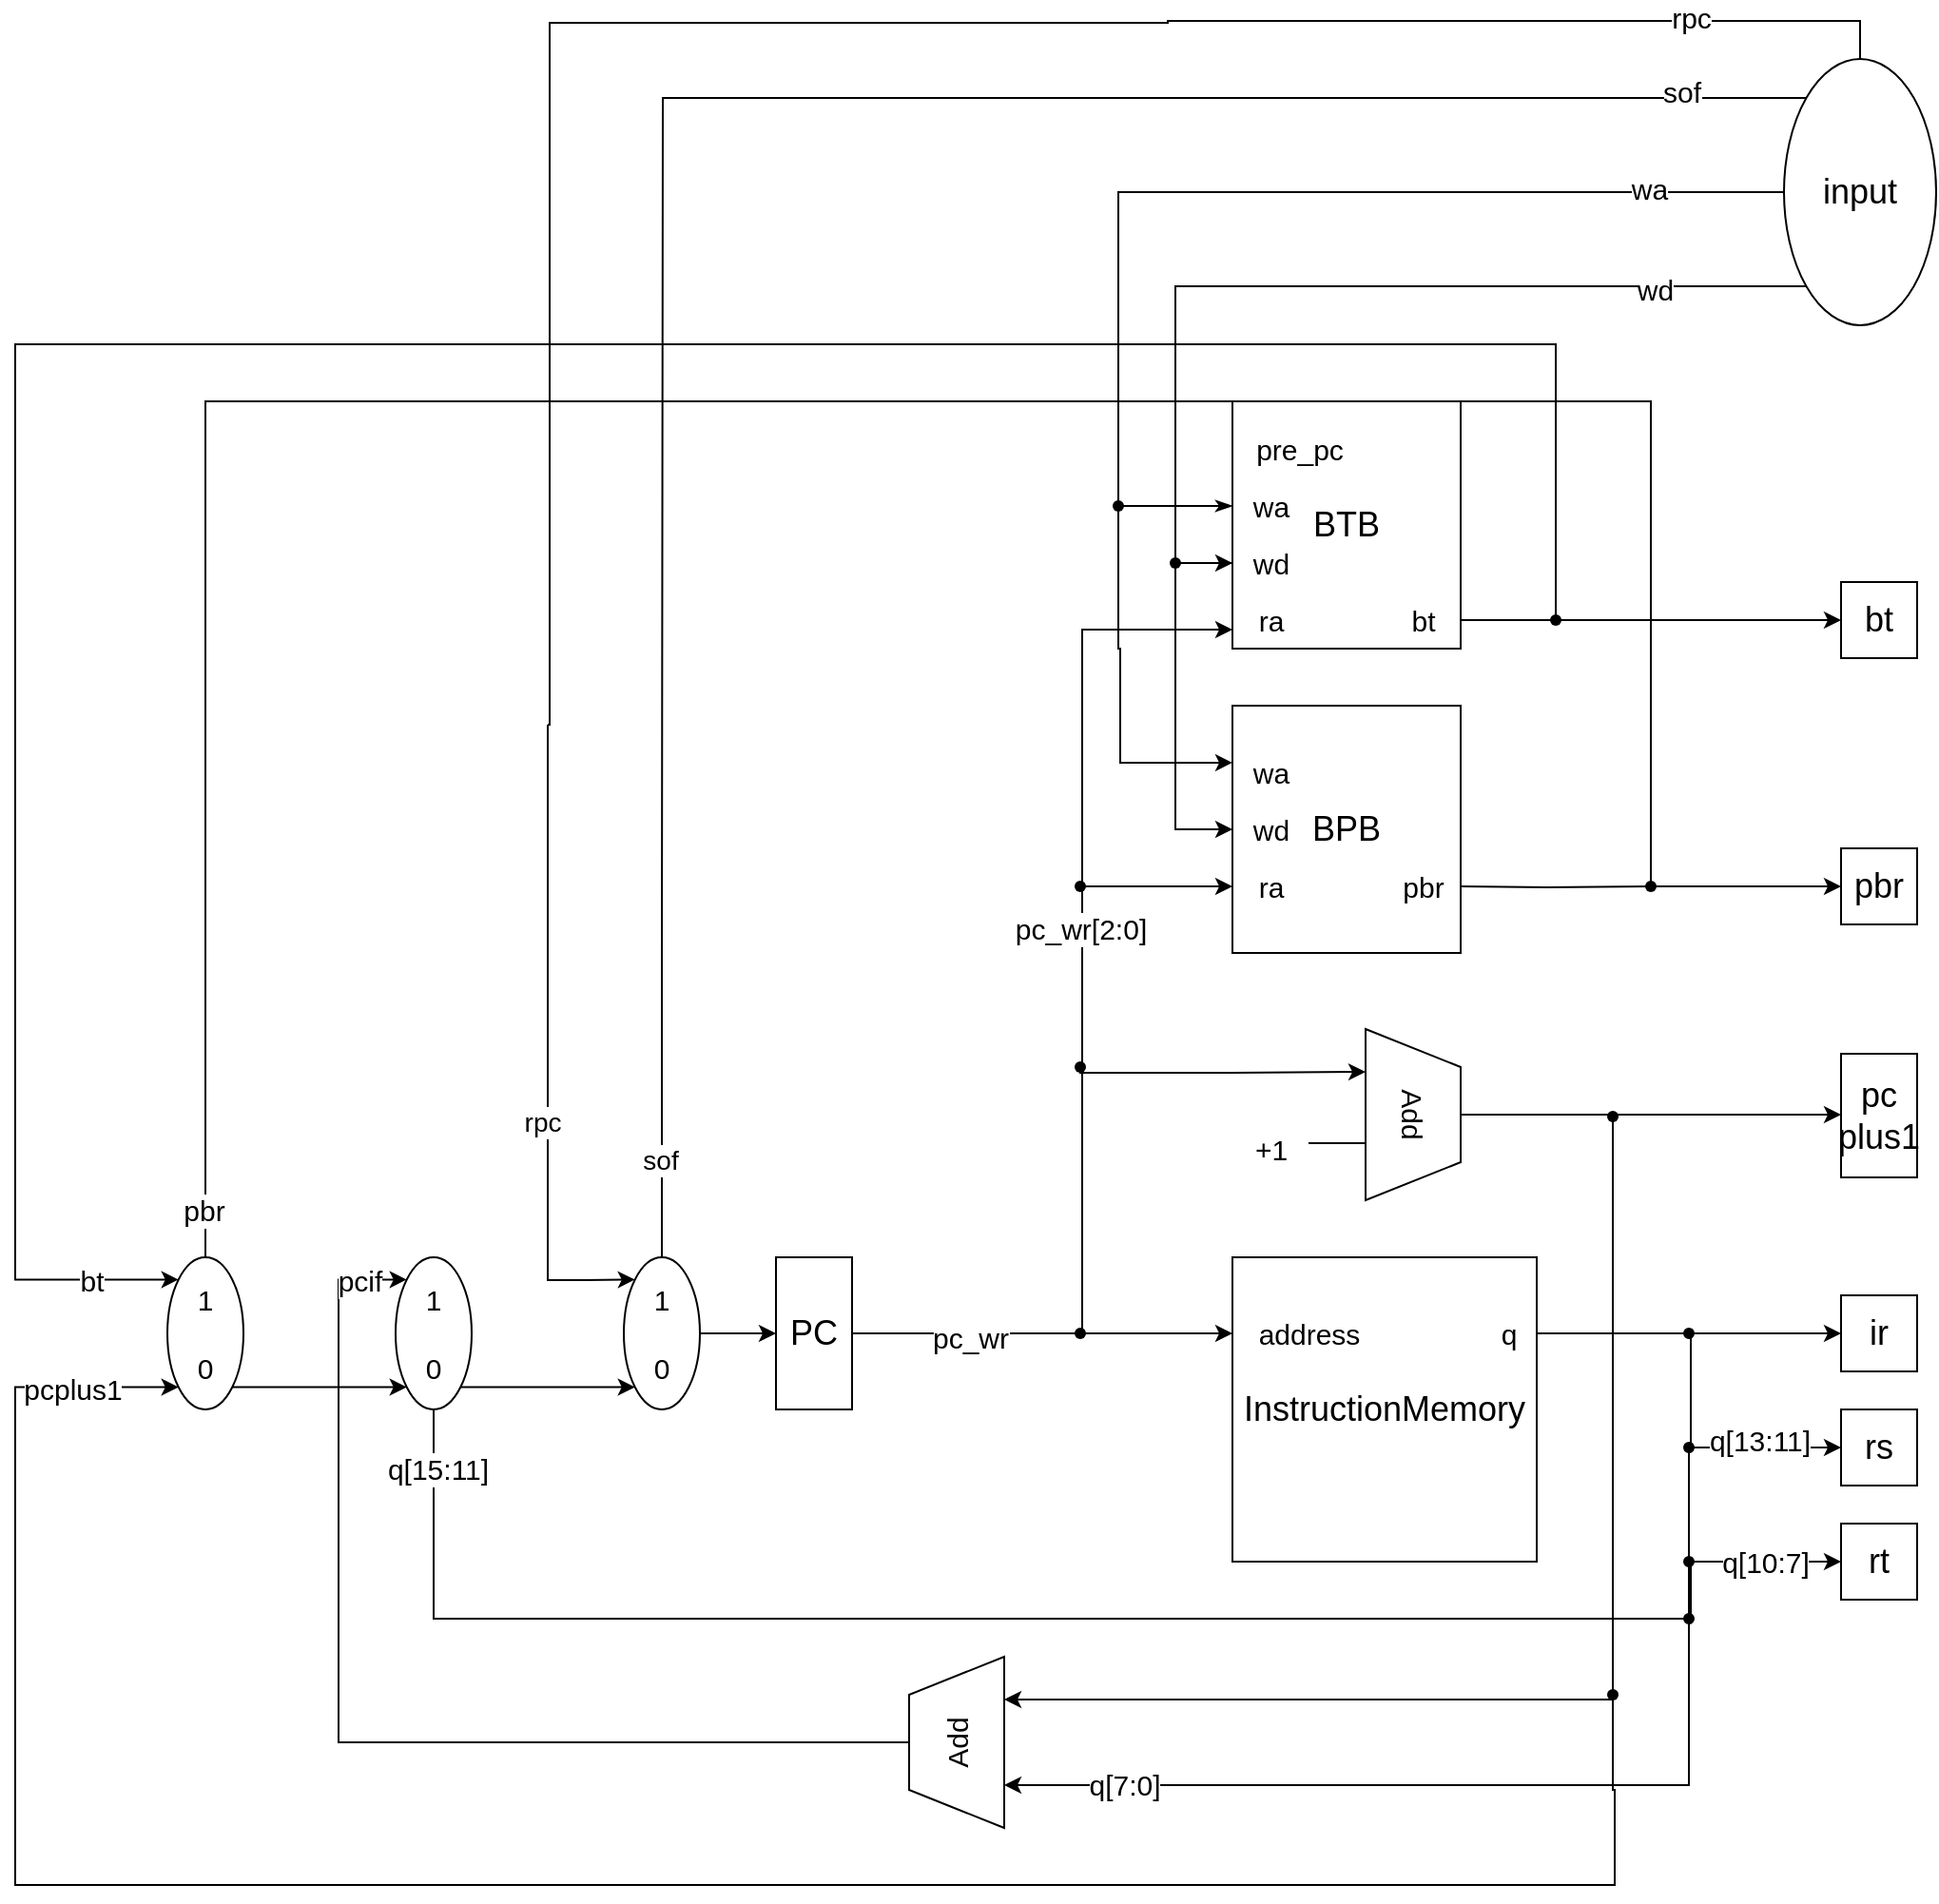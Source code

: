<mxfile version="21.2.9" type="github">
  <diagram name="ページ1" id="xfN9UBV0C2tQXgF8YeEa">
    <mxGraphModel dx="2947" dy="1191" grid="1" gridSize="10" guides="1" tooltips="1" connect="1" arrows="1" fold="1" page="1" pageScale="1" pageWidth="827" pageHeight="1169" math="0" shadow="0">
      <root>
        <mxCell id="0" />
        <mxCell id="1" parent="0" />
        <mxCell id="cY8kMOldSic-Vgdh4lLR-4" style="edgeStyle=orthogonalEdgeStyle;rounded=0;orthogonalLoop=1;jettySize=auto;html=1;exitDx=0;exitDy=0;entryX=0;entryY=0.5;entryDx=0;entryDy=0;entryPerimeter=0;" edge="1" parent="1" source="cY8kMOldSic-Vgdh4lLR-15" target="cY8kMOldSic-Vgdh4lLR-3">
          <mxGeometry relative="1" as="geometry" />
        </mxCell>
        <mxCell id="cY8kMOldSic-Vgdh4lLR-1" value="&lt;font style=&quot;font-size: 18px;&quot;&gt;PC&lt;/font&gt;" style="rounded=0;whiteSpace=wrap;html=1;" vertex="1" parent="1">
          <mxGeometry x="160" y="720" width="40" height="80" as="geometry" />
        </mxCell>
        <mxCell id="cY8kMOldSic-Vgdh4lLR-2" value="&lt;font style=&quot;font-size: 18px;&quot;&gt;InstructionMemory&lt;/font&gt;" style="rounded=0;whiteSpace=wrap;html=1;" vertex="1" parent="1">
          <mxGeometry x="400" y="720" width="160" height="160" as="geometry" />
        </mxCell>
        <mxCell id="cY8kMOldSic-Vgdh4lLR-3" value="&lt;font style=&quot;font-size: 15px;&quot;&gt;address&lt;/font&gt;" style="text;html=1;align=center;verticalAlign=middle;resizable=0;points=[];autosize=1;strokeColor=none;fillColor=none;" vertex="1" parent="1">
          <mxGeometry x="400" y="745" width="80" height="30" as="geometry" />
        </mxCell>
        <mxCell id="cY8kMOldSic-Vgdh4lLR-5" value="&lt;font style=&quot;font-size: 18px;&quot;&gt;BPB&lt;/font&gt;" style="rounded=0;whiteSpace=wrap;html=1;" vertex="1" parent="1">
          <mxGeometry x="400" y="430" width="120" height="130" as="geometry" />
        </mxCell>
        <mxCell id="cY8kMOldSic-Vgdh4lLR-6" value="&lt;span style=&quot;font-size: 15px;&quot;&gt;ra&lt;/span&gt;" style="text;html=1;align=center;verticalAlign=middle;resizable=0;points=[];autosize=1;strokeColor=none;fillColor=none;" vertex="1" parent="1">
          <mxGeometry x="400" y="510" width="40" height="30" as="geometry" />
        </mxCell>
        <mxCell id="cY8kMOldSic-Vgdh4lLR-7" value="&lt;span style=&quot;font-size: 15px;&quot;&gt;wd&lt;/span&gt;" style="text;html=1;align=center;verticalAlign=middle;resizable=0;points=[];autosize=1;strokeColor=none;fillColor=none;" vertex="1" parent="1">
          <mxGeometry x="400" y="480" width="40" height="30" as="geometry" />
        </mxCell>
        <mxCell id="cY8kMOldSic-Vgdh4lLR-8" value="&lt;span style=&quot;font-size: 15px;&quot;&gt;wa&lt;/span&gt;" style="text;html=1;align=center;verticalAlign=middle;resizable=0;points=[];autosize=1;strokeColor=none;fillColor=none;" vertex="1" parent="1">
          <mxGeometry x="400" y="450" width="40" height="30" as="geometry" />
        </mxCell>
        <mxCell id="cY8kMOldSic-Vgdh4lLR-9" value="&lt;font style=&quot;font-size: 18px;&quot;&gt;BTB&lt;/font&gt;" style="rounded=0;whiteSpace=wrap;html=1;" vertex="1" parent="1">
          <mxGeometry x="400" y="270" width="120" height="130" as="geometry" />
        </mxCell>
        <mxCell id="cY8kMOldSic-Vgdh4lLR-10" value="&lt;span style=&quot;font-size: 15px;&quot;&gt;ra&lt;/span&gt;" style="text;html=1;align=center;verticalAlign=middle;resizable=0;points=[];autosize=1;strokeColor=none;fillColor=none;" vertex="1" parent="1">
          <mxGeometry x="400" y="370" width="40" height="30" as="geometry" />
        </mxCell>
        <mxCell id="cY8kMOldSic-Vgdh4lLR-11" value="&lt;span style=&quot;font-size: 15px;&quot;&gt;wd&lt;/span&gt;" style="text;html=1;align=center;verticalAlign=middle;resizable=0;points=[];autosize=1;strokeColor=none;fillColor=none;" vertex="1" parent="1">
          <mxGeometry x="400" y="340" width="40" height="30" as="geometry" />
        </mxCell>
        <mxCell id="cY8kMOldSic-Vgdh4lLR-93" style="edgeStyle=orthogonalEdgeStyle;rounded=0;orthogonalLoop=1;jettySize=auto;html=1;entryX=0;entryY=0.5;entryDx=0;entryDy=0;endArrow=none;endFill=0;startArrow=none;startFill=0;" edge="1" parent="1" source="cY8kMOldSic-Vgdh4lLR-95" target="cY8kMOldSic-Vgdh4lLR-86">
          <mxGeometry relative="1" as="geometry">
            <mxPoint x="340" y="170" as="targetPoint" />
            <Array as="points">
              <mxPoint x="340" y="160" />
            </Array>
          </mxGeometry>
        </mxCell>
        <mxCell id="cY8kMOldSic-Vgdh4lLR-97" value="&lt;font style=&quot;font-size: 15px;&quot;&gt;wa&lt;/font&gt;" style="edgeLabel;html=1;align=center;verticalAlign=middle;resizable=0;points=[];" vertex="1" connectable="0" parent="cY8kMOldSic-Vgdh4lLR-93">
          <mxGeometry x="0.723" y="2" relative="1" as="geometry">
            <mxPoint as="offset" />
          </mxGeometry>
        </mxCell>
        <mxCell id="cY8kMOldSic-Vgdh4lLR-12" value="&lt;span style=&quot;font-size: 15px;&quot;&gt;wa&lt;/span&gt;" style="text;html=1;align=center;verticalAlign=middle;resizable=0;points=[];autosize=1;strokeColor=none;fillColor=none;" vertex="1" parent="1">
          <mxGeometry x="400" y="310" width="40" height="30" as="geometry" />
        </mxCell>
        <mxCell id="cY8kMOldSic-Vgdh4lLR-31" style="edgeStyle=orthogonalEdgeStyle;rounded=0;orthogonalLoop=1;jettySize=auto;html=1;entryX=0;entryY=0.5;entryDx=0;entryDy=0;" edge="1" parent="1" source="cY8kMOldSic-Vgdh4lLR-35" target="cY8kMOldSic-Vgdh4lLR-28">
          <mxGeometry relative="1" as="geometry" />
        </mxCell>
        <mxCell id="cY8kMOldSic-Vgdh4lLR-13" value="&lt;span style=&quot;font-size: 15px;&quot;&gt;pbr&lt;/span&gt;" style="text;html=1;align=center;verticalAlign=middle;resizable=0;points=[];autosize=1;strokeColor=none;fillColor=none;" vertex="1" parent="1">
          <mxGeometry x="475" y="510" width="50" height="30" as="geometry" />
        </mxCell>
        <mxCell id="cY8kMOldSic-Vgdh4lLR-14" value="" style="edgeStyle=orthogonalEdgeStyle;rounded=0;orthogonalLoop=1;jettySize=auto;html=1;exitX=1;exitY=0.5;exitDx=0;exitDy=0;entryDx=0;entryDy=0;entryPerimeter=0;endArrow=none;endFill=0;" edge="1" parent="1" source="cY8kMOldSic-Vgdh4lLR-1" target="cY8kMOldSic-Vgdh4lLR-15">
          <mxGeometry relative="1" as="geometry">
            <mxPoint x="200" y="760" as="sourcePoint" />
            <mxPoint x="400" y="760" as="targetPoint" />
          </mxGeometry>
        </mxCell>
        <mxCell id="cY8kMOldSic-Vgdh4lLR-20" value="&lt;font style=&quot;font-size: 15px;&quot;&gt;pc_wr&lt;/font&gt;" style="edgeLabel;html=1;align=center;verticalAlign=middle;resizable=0;points=[];" vertex="1" connectable="0" parent="cY8kMOldSic-Vgdh4lLR-14">
          <mxGeometry x="0.033" y="-2" relative="1" as="geometry">
            <mxPoint as="offset" />
          </mxGeometry>
        </mxCell>
        <mxCell id="cY8kMOldSic-Vgdh4lLR-16" style="edgeStyle=orthogonalEdgeStyle;rounded=0;orthogonalLoop=1;jettySize=auto;html=1;entryX=0;entryY=0.667;entryDx=0;entryDy=0;entryPerimeter=0;" edge="1" parent="1" source="cY8kMOldSic-Vgdh4lLR-57" target="cY8kMOldSic-Vgdh4lLR-10">
          <mxGeometry relative="1" as="geometry">
            <mxPoint x="320" y="380" as="targetPoint" />
            <Array as="points">
              <mxPoint x="321" y="390" />
            </Array>
          </mxGeometry>
        </mxCell>
        <mxCell id="cY8kMOldSic-Vgdh4lLR-15" value="" style="shape=waypoint;sketch=0;fillStyle=solid;size=6;pointerEvents=1;points=[];fillColor=none;resizable=0;rotatable=0;perimeter=centerPerimeter;snapToPoint=1;" vertex="1" parent="1">
          <mxGeometry x="310" y="750" width="20" height="20" as="geometry" />
        </mxCell>
        <mxCell id="cY8kMOldSic-Vgdh4lLR-19" style="edgeStyle=orthogonalEdgeStyle;rounded=0;orthogonalLoop=1;jettySize=auto;html=1;" edge="1" parent="1" source="cY8kMOldSic-Vgdh4lLR-17" target="cY8kMOldSic-Vgdh4lLR-6">
          <mxGeometry relative="1" as="geometry" />
        </mxCell>
        <mxCell id="cY8kMOldSic-Vgdh4lLR-17" value="" style="shape=waypoint;sketch=0;fillStyle=solid;size=6;pointerEvents=1;points=[];fillColor=none;resizable=0;rotatable=0;perimeter=centerPerimeter;snapToPoint=1;" vertex="1" parent="1">
          <mxGeometry x="310" y="515" width="20" height="20" as="geometry" />
        </mxCell>
        <mxCell id="cY8kMOldSic-Vgdh4lLR-27" style="edgeStyle=orthogonalEdgeStyle;rounded=0;orthogonalLoop=1;jettySize=auto;html=1;entryX=0;entryY=0.5;entryDx=0;entryDy=0;" edge="1" parent="1" source="cY8kMOldSic-Vgdh4lLR-44" target="cY8kMOldSic-Vgdh4lLR-26">
          <mxGeometry relative="1" as="geometry" />
        </mxCell>
        <mxCell id="cY8kMOldSic-Vgdh4lLR-23" value="&lt;font style=&quot;font-size: 15px;&quot;&gt;q&lt;/font&gt;" style="text;html=1;align=center;verticalAlign=middle;resizable=0;points=[];autosize=1;strokeColor=none;fillColor=none;" vertex="1" parent="1">
          <mxGeometry x="530" y="745" width="30" height="30" as="geometry" />
        </mxCell>
        <mxCell id="cY8kMOldSic-Vgdh4lLR-30" style="edgeStyle=orthogonalEdgeStyle;rounded=0;orthogonalLoop=1;jettySize=auto;html=1;entryX=0;entryY=0.5;entryDx=0;entryDy=0;" edge="1" parent="1" source="cY8kMOldSic-Vgdh4lLR-32" target="cY8kMOldSic-Vgdh4lLR-29">
          <mxGeometry relative="1" as="geometry" />
        </mxCell>
        <mxCell id="cY8kMOldSic-Vgdh4lLR-24" value="&lt;span style=&quot;font-size: 15px;&quot;&gt;bt&lt;/span&gt;" style="text;html=1;align=center;verticalAlign=middle;resizable=0;points=[];autosize=1;strokeColor=none;fillColor=none;" vertex="1" parent="1">
          <mxGeometry x="480" y="370" width="40" height="30" as="geometry" />
        </mxCell>
        <mxCell id="cY8kMOldSic-Vgdh4lLR-25" value="&lt;span style=&quot;font-size: 15px;&quot;&gt;pre_pc&lt;/span&gt;" style="text;html=1;align=center;verticalAlign=middle;resizable=0;points=[];autosize=1;strokeColor=none;fillColor=none;" vertex="1" parent="1">
          <mxGeometry x="400" y="280" width="70" height="30" as="geometry" />
        </mxCell>
        <mxCell id="cY8kMOldSic-Vgdh4lLR-26" value="&lt;font style=&quot;font-size: 18px;&quot;&gt;ir&lt;/font&gt;" style="rounded=0;whiteSpace=wrap;html=1;" vertex="1" parent="1">
          <mxGeometry x="720" y="740" width="40" height="40" as="geometry" />
        </mxCell>
        <mxCell id="cY8kMOldSic-Vgdh4lLR-28" value="&lt;font style=&quot;font-size: 18px;&quot;&gt;pbr&lt;/font&gt;" style="rounded=0;whiteSpace=wrap;html=1;" vertex="1" parent="1">
          <mxGeometry x="720" y="505" width="40" height="40" as="geometry" />
        </mxCell>
        <mxCell id="cY8kMOldSic-Vgdh4lLR-29" value="&lt;font style=&quot;font-size: 18px;&quot;&gt;bt&lt;/font&gt;" style="rounded=0;whiteSpace=wrap;html=1;" vertex="1" parent="1">
          <mxGeometry x="720" y="365" width="40" height="40" as="geometry" />
        </mxCell>
        <mxCell id="cY8kMOldSic-Vgdh4lLR-33" value="" style="edgeStyle=orthogonalEdgeStyle;rounded=0;orthogonalLoop=1;jettySize=auto;html=1;entryDx=0;entryDy=0;endArrow=none;endFill=0;" edge="1" parent="1" source="cY8kMOldSic-Vgdh4lLR-24" target="cY8kMOldSic-Vgdh4lLR-32">
          <mxGeometry relative="1" as="geometry">
            <mxPoint x="520" y="385" as="sourcePoint" />
            <mxPoint x="720" y="385" as="targetPoint" />
          </mxGeometry>
        </mxCell>
        <mxCell id="cY8kMOldSic-Vgdh4lLR-83" style="edgeStyle=orthogonalEdgeStyle;rounded=0;orthogonalLoop=1;jettySize=auto;html=1;entryX=0;entryY=0;entryDx=0;entryDy=0;" edge="1" parent="1" source="cY8kMOldSic-Vgdh4lLR-32" target="cY8kMOldSic-Vgdh4lLR-69">
          <mxGeometry relative="1" as="geometry">
            <mxPoint x="-220" y="730" as="targetPoint" />
            <Array as="points">
              <mxPoint x="570" y="240" />
              <mxPoint x="-240" y="240" />
              <mxPoint x="-240" y="732" />
            </Array>
          </mxGeometry>
        </mxCell>
        <mxCell id="cY8kMOldSic-Vgdh4lLR-84" value="&lt;font style=&quot;font-size: 15px;&quot;&gt;bt&lt;/font&gt;" style="edgeLabel;html=1;align=center;verticalAlign=middle;resizable=0;points=[];" vertex="1" connectable="0" parent="cY8kMOldSic-Vgdh4lLR-83">
          <mxGeometry x="0.939" relative="1" as="geometry">
            <mxPoint as="offset" />
          </mxGeometry>
        </mxCell>
        <mxCell id="cY8kMOldSic-Vgdh4lLR-32" value="" style="shape=waypoint;sketch=0;fillStyle=solid;size=6;pointerEvents=1;points=[];fillColor=none;resizable=0;rotatable=0;perimeter=centerPerimeter;snapToPoint=1;" vertex="1" parent="1">
          <mxGeometry x="560" y="375" width="20" height="20" as="geometry" />
        </mxCell>
        <mxCell id="cY8kMOldSic-Vgdh4lLR-34" value="" style="edgeStyle=orthogonalEdgeStyle;rounded=0;orthogonalLoop=1;jettySize=auto;html=1;entryDx=0;entryDy=0;endArrow=none;endFill=0;" edge="1" parent="1" target="cY8kMOldSic-Vgdh4lLR-35">
          <mxGeometry relative="1" as="geometry">
            <mxPoint x="520" y="525" as="sourcePoint" />
            <mxPoint x="720" y="525" as="targetPoint" />
          </mxGeometry>
        </mxCell>
        <mxCell id="cY8kMOldSic-Vgdh4lLR-85" style="edgeStyle=orthogonalEdgeStyle;rounded=0;orthogonalLoop=1;jettySize=auto;html=1;endArrow=none;endFill=0;" edge="1" parent="1" source="cY8kMOldSic-Vgdh4lLR-35">
          <mxGeometry relative="1" as="geometry">
            <mxPoint x="-140" y="640" as="targetPoint" />
            <Array as="points">
              <mxPoint x="620" y="270" />
            </Array>
          </mxGeometry>
        </mxCell>
        <mxCell id="cY8kMOldSic-Vgdh4lLR-35" value="" style="shape=waypoint;sketch=0;fillStyle=solid;size=6;pointerEvents=1;points=[];fillColor=none;resizable=0;rotatable=0;perimeter=centerPerimeter;snapToPoint=1;" vertex="1" parent="1">
          <mxGeometry x="610" y="515" width="20" height="20" as="geometry" />
        </mxCell>
        <mxCell id="cY8kMOldSic-Vgdh4lLR-81" style="edgeStyle=orthogonalEdgeStyle;rounded=0;orthogonalLoop=1;jettySize=auto;html=1;entryX=0;entryY=0.5;entryDx=0;entryDy=0;" edge="1" parent="1" source="cY8kMOldSic-Vgdh4lLR-37" target="cY8kMOldSic-Vgdh4lLR-1">
          <mxGeometry relative="1" as="geometry" />
        </mxCell>
        <mxCell id="cY8kMOldSic-Vgdh4lLR-37" value="&lt;font style=&quot;font-size: 15px;&quot;&gt;1&lt;br&gt;&lt;br&gt;0&lt;/font&gt;" style="ellipse;whiteSpace=wrap;html=1;" vertex="1" parent="1">
          <mxGeometry x="80" y="720" width="40" height="80" as="geometry" />
        </mxCell>
        <mxCell id="cY8kMOldSic-Vgdh4lLR-38" value="" style="endArrow=none;html=1;rounded=0;" edge="1" parent="1">
          <mxGeometry width="50" height="50" relative="1" as="geometry">
            <mxPoint x="100" y="720" as="sourcePoint" />
            <mxPoint x="100" y="560" as="targetPoint" />
          </mxGeometry>
        </mxCell>
        <mxCell id="cY8kMOldSic-Vgdh4lLR-39" value="&lt;font style=&quot;font-size: 14px;&quot;&gt;sof&lt;/font&gt;" style="edgeLabel;html=1;align=center;verticalAlign=middle;resizable=0;points=[];" vertex="1" connectable="0" parent="cY8kMOldSic-Vgdh4lLR-38">
          <mxGeometry x="-0.362" y="1" relative="1" as="geometry">
            <mxPoint as="offset" />
          </mxGeometry>
        </mxCell>
        <mxCell id="cY8kMOldSic-Vgdh4lLR-40" value="" style="endArrow=classic;html=1;rounded=0;entryX=0;entryY=0;entryDx=0;entryDy=0;" edge="1" parent="1" target="cY8kMOldSic-Vgdh4lLR-37">
          <mxGeometry width="50" height="50" relative="1" as="geometry">
            <mxPoint x="40" y="440" as="sourcePoint" />
            <mxPoint x="40" y="730" as="targetPoint" />
            <Array as="points">
              <mxPoint x="40" y="630" />
              <mxPoint x="40" y="732" />
              <mxPoint x="60" y="732" />
            </Array>
          </mxGeometry>
        </mxCell>
        <mxCell id="cY8kMOldSic-Vgdh4lLR-41" value="&lt;font style=&quot;font-size: 14px;&quot;&gt;rpc&lt;/font&gt;" style="edgeLabel;html=1;align=center;verticalAlign=middle;resizable=0;points=[];" vertex="1" connectable="0" parent="cY8kMOldSic-Vgdh4lLR-40">
          <mxGeometry x="0.237" y="-3" relative="1" as="geometry">
            <mxPoint as="offset" />
          </mxGeometry>
        </mxCell>
        <mxCell id="cY8kMOldSic-Vgdh4lLR-68" style="edgeStyle=orthogonalEdgeStyle;rounded=0;orthogonalLoop=1;jettySize=auto;html=1;exitX=1;exitY=1;exitDx=0;exitDy=0;entryX=0;entryY=1;entryDx=0;entryDy=0;" edge="1" parent="1" source="cY8kMOldSic-Vgdh4lLR-42" target="cY8kMOldSic-Vgdh4lLR-37">
          <mxGeometry relative="1" as="geometry" />
        </mxCell>
        <mxCell id="cY8kMOldSic-Vgdh4lLR-42" value="&lt;font style=&quot;font-size: 15px;&quot;&gt;1&lt;br&gt;&lt;br&gt;0&lt;/font&gt;" style="ellipse;whiteSpace=wrap;html=1;" vertex="1" parent="1">
          <mxGeometry x="-40" y="720" width="40" height="80" as="geometry" />
        </mxCell>
        <mxCell id="cY8kMOldSic-Vgdh4lLR-43" value="" style="edgeStyle=orthogonalEdgeStyle;rounded=0;orthogonalLoop=1;jettySize=auto;html=1;entryDx=0;entryDy=0;endArrow=none;endFill=0;" edge="1" parent="1" source="cY8kMOldSic-Vgdh4lLR-23" target="cY8kMOldSic-Vgdh4lLR-44">
          <mxGeometry relative="1" as="geometry">
            <mxPoint x="560" y="760" as="sourcePoint" />
            <mxPoint x="720" y="760" as="targetPoint" />
          </mxGeometry>
        </mxCell>
        <mxCell id="cY8kMOldSic-Vgdh4lLR-45" style="edgeStyle=orthogonalEdgeStyle;rounded=0;orthogonalLoop=1;jettySize=auto;html=1;entryX=0.5;entryY=1;entryDx=0;entryDy=0;endArrow=none;endFill=0;" edge="1" parent="1" source="cY8kMOldSic-Vgdh4lLR-51" target="cY8kMOldSic-Vgdh4lLR-42">
          <mxGeometry relative="1" as="geometry">
            <mxPoint x="-20" y="900" as="targetPoint" />
            <Array as="points">
              <mxPoint x="-20" y="910" />
            </Array>
          </mxGeometry>
        </mxCell>
        <mxCell id="cY8kMOldSic-Vgdh4lLR-47" value="&lt;font style=&quot;font-size: 15px;&quot;&gt;q[15:11]&lt;/font&gt;" style="edgeLabel;html=1;align=center;verticalAlign=middle;resizable=0;points=[];" vertex="1" connectable="0" parent="cY8kMOldSic-Vgdh4lLR-45">
          <mxGeometry x="0.92" y="-2" relative="1" as="geometry">
            <mxPoint as="offset" />
          </mxGeometry>
        </mxCell>
        <mxCell id="cY8kMOldSic-Vgdh4lLR-44" value="" style="shape=waypoint;sketch=0;fillStyle=solid;size=6;pointerEvents=1;points=[];fillColor=none;resizable=0;rotatable=0;perimeter=centerPerimeter;snapToPoint=1;" vertex="1" parent="1">
          <mxGeometry x="630" y="750" width="20" height="20" as="geometry" />
        </mxCell>
        <mxCell id="cY8kMOldSic-Vgdh4lLR-66" style="edgeStyle=orthogonalEdgeStyle;rounded=0;orthogonalLoop=1;jettySize=auto;html=1;entryX=0;entryY=0;entryDx=0;entryDy=0;" edge="1" parent="1" source="cY8kMOldSic-Vgdh4lLR-48" target="cY8kMOldSic-Vgdh4lLR-42">
          <mxGeometry relative="1" as="geometry">
            <mxPoint x="-110" y="740" as="targetPoint" />
            <Array as="points">
              <mxPoint x="-70" y="975" />
              <mxPoint x="-70" y="732" />
            </Array>
          </mxGeometry>
        </mxCell>
        <mxCell id="cY8kMOldSic-Vgdh4lLR-67" value="&lt;font style=&quot;font-size: 15px;&quot;&gt;pcif&lt;/font&gt;" style="edgeLabel;html=1;align=center;verticalAlign=middle;resizable=0;points=[];" vertex="1" connectable="0" parent="cY8kMOldSic-Vgdh4lLR-66">
          <mxGeometry x="0.914" relative="1" as="geometry">
            <mxPoint as="offset" />
          </mxGeometry>
        </mxCell>
        <mxCell id="cY8kMOldSic-Vgdh4lLR-48" value="&lt;span style=&quot;font-size: 15px;&quot;&gt;Add&lt;/span&gt;" style="shape=trapezoid;perimeter=trapezoidPerimeter;whiteSpace=wrap;html=1;fixedSize=1;rotation=-90;" vertex="1" parent="1">
          <mxGeometry x="210" y="950" width="90" height="50" as="geometry" />
        </mxCell>
        <mxCell id="cY8kMOldSic-Vgdh4lLR-49" value="" style="edgeStyle=orthogonalEdgeStyle;rounded=0;orthogonalLoop=1;jettySize=auto;html=1;entryDx=0;entryDy=0;endArrow=none;endFill=0;" edge="1" parent="1" source="cY8kMOldSic-Vgdh4lLR-108" target="cY8kMOldSic-Vgdh4lLR-51">
          <mxGeometry relative="1" as="geometry">
            <mxPoint x="-20" y="800" as="targetPoint" />
            <mxPoint x="640" y="760" as="sourcePoint" />
            <Array as="points" />
          </mxGeometry>
        </mxCell>
        <mxCell id="cY8kMOldSic-Vgdh4lLR-52" style="edgeStyle=orthogonalEdgeStyle;rounded=0;orthogonalLoop=1;jettySize=auto;html=1;entryX=0.25;entryY=1;entryDx=0;entryDy=0;" edge="1" parent="1" source="cY8kMOldSic-Vgdh4lLR-51" target="cY8kMOldSic-Vgdh4lLR-48">
          <mxGeometry relative="1" as="geometry">
            <Array as="points">
              <mxPoint x="640" y="998" />
            </Array>
          </mxGeometry>
        </mxCell>
        <mxCell id="cY8kMOldSic-Vgdh4lLR-53" value="&lt;font style=&quot;font-size: 15px;&quot;&gt;q[7:0]&lt;/font&gt;" style="edgeLabel;html=1;align=center;verticalAlign=middle;resizable=0;points=[];" vertex="1" connectable="0" parent="cY8kMOldSic-Vgdh4lLR-52">
          <mxGeometry x="0.718" y="-1" relative="1" as="geometry">
            <mxPoint as="offset" />
          </mxGeometry>
        </mxCell>
        <mxCell id="cY8kMOldSic-Vgdh4lLR-51" value="" style="shape=waypoint;sketch=0;fillStyle=solid;size=6;pointerEvents=1;points=[];fillColor=none;resizable=0;rotatable=0;perimeter=centerPerimeter;snapToPoint=1;" vertex="1" parent="1">
          <mxGeometry x="630" y="900" width="20" height="20" as="geometry" />
        </mxCell>
        <mxCell id="cY8kMOldSic-Vgdh4lLR-62" style="edgeStyle=orthogonalEdgeStyle;rounded=0;orthogonalLoop=1;jettySize=auto;html=1;" edge="1" parent="1" source="cY8kMOldSic-Vgdh4lLR-54">
          <mxGeometry relative="1" as="geometry">
            <mxPoint x="720" y="645" as="targetPoint" />
          </mxGeometry>
        </mxCell>
        <mxCell id="cY8kMOldSic-Vgdh4lLR-54" value="&lt;span style=&quot;font-size: 15px;&quot;&gt;Add&lt;/span&gt;" style="shape=trapezoid;perimeter=trapezoidPerimeter;whiteSpace=wrap;html=1;fixedSize=1;rotation=90;" vertex="1" parent="1">
          <mxGeometry x="450" y="620" width="90" height="50" as="geometry" />
        </mxCell>
        <mxCell id="cY8kMOldSic-Vgdh4lLR-55" value="" style="edgeStyle=orthogonalEdgeStyle;rounded=0;orthogonalLoop=1;jettySize=auto;html=1;entryDx=0;entryDy=0;entryPerimeter=0;endArrow=none;endFill=0;" edge="1" parent="1" source="cY8kMOldSic-Vgdh4lLR-15" target="cY8kMOldSic-Vgdh4lLR-57">
          <mxGeometry relative="1" as="geometry">
            <mxPoint x="400" y="390" as="targetPoint" />
            <mxPoint x="320" y="760" as="sourcePoint" />
            <Array as="points">
              <mxPoint x="321" y="760" />
            </Array>
          </mxGeometry>
        </mxCell>
        <mxCell id="cY8kMOldSic-Vgdh4lLR-56" value="&lt;font style=&quot;font-size: 15px;&quot;&gt;pc_wr[2:0]&lt;/font&gt;" style="edgeLabel;html=1;align=center;verticalAlign=middle;resizable=0;points=[];" vertex="1" connectable="0" parent="cY8kMOldSic-Vgdh4lLR-55">
          <mxGeometry x="-0.571" y="-4" relative="1" as="geometry">
            <mxPoint x="-5" y="-184" as="offset" />
          </mxGeometry>
        </mxCell>
        <mxCell id="cY8kMOldSic-Vgdh4lLR-58" style="edgeStyle=orthogonalEdgeStyle;rounded=0;orthogonalLoop=1;jettySize=auto;html=1;entryX=0.25;entryY=1;entryDx=0;entryDy=0;" edge="1" parent="1" source="cY8kMOldSic-Vgdh4lLR-57" target="cY8kMOldSic-Vgdh4lLR-54">
          <mxGeometry relative="1" as="geometry">
            <Array as="points">
              <mxPoint x="320" y="623" />
              <mxPoint x="400" y="623" />
            </Array>
          </mxGeometry>
        </mxCell>
        <mxCell id="cY8kMOldSic-Vgdh4lLR-57" value="" style="shape=waypoint;sketch=0;fillStyle=solid;size=6;pointerEvents=1;points=[];fillColor=none;resizable=0;rotatable=0;perimeter=centerPerimeter;snapToPoint=1;" vertex="1" parent="1">
          <mxGeometry x="310" y="610" width="20" height="20" as="geometry" />
        </mxCell>
        <mxCell id="cY8kMOldSic-Vgdh4lLR-60" value="" style="endArrow=none;html=1;rounded=0;" edge="1" parent="1">
          <mxGeometry width="50" height="50" relative="1" as="geometry">
            <mxPoint x="440" y="660" as="sourcePoint" />
            <mxPoint x="470" y="660" as="targetPoint" />
          </mxGeometry>
        </mxCell>
        <mxCell id="cY8kMOldSic-Vgdh4lLR-61" value="&lt;font style=&quot;font-size: 15px;&quot;&gt;+1&lt;/font&gt;" style="text;html=1;align=center;verticalAlign=middle;resizable=0;points=[];autosize=1;strokeColor=none;fillColor=none;" vertex="1" parent="1">
          <mxGeometry x="400" y="648" width="40" height="30" as="geometry" />
        </mxCell>
        <mxCell id="cY8kMOldSic-Vgdh4lLR-63" value="&lt;font style=&quot;font-size: 18px;&quot;&gt;pc&lt;br&gt;plus1&lt;/font&gt;" style="rounded=0;whiteSpace=wrap;html=1;" vertex="1" parent="1">
          <mxGeometry x="720" y="613" width="40" height="65" as="geometry" />
        </mxCell>
        <mxCell id="cY8kMOldSic-Vgdh4lLR-65" style="edgeStyle=orthogonalEdgeStyle;rounded=0;orthogonalLoop=1;jettySize=auto;html=1;entryX=0.75;entryY=1;entryDx=0;entryDy=0;" edge="1" parent="1" source="cY8kMOldSic-Vgdh4lLR-76" target="cY8kMOldSic-Vgdh4lLR-48">
          <mxGeometry relative="1" as="geometry">
            <mxPoint x="600" y="960" as="targetPoint" />
            <Array as="points">
              <mxPoint x="600" y="953" />
            </Array>
          </mxGeometry>
        </mxCell>
        <mxCell id="cY8kMOldSic-Vgdh4lLR-64" value="" style="shape=waypoint;sketch=0;fillStyle=solid;size=6;pointerEvents=1;points=[];fillColor=none;resizable=0;rotatable=0;perimeter=centerPerimeter;snapToPoint=1;" vertex="1" parent="1">
          <mxGeometry x="590" y="636" width="20" height="20" as="geometry" />
        </mxCell>
        <mxCell id="cY8kMOldSic-Vgdh4lLR-80" style="edgeStyle=orthogonalEdgeStyle;rounded=0;orthogonalLoop=1;jettySize=auto;html=1;exitX=1;exitY=1;exitDx=0;exitDy=0;entryX=0;entryY=1;entryDx=0;entryDy=0;" edge="1" parent="1" source="cY8kMOldSic-Vgdh4lLR-69" target="cY8kMOldSic-Vgdh4lLR-42">
          <mxGeometry relative="1" as="geometry" />
        </mxCell>
        <mxCell id="cY8kMOldSic-Vgdh4lLR-69" value="&lt;font style=&quot;font-size: 15px;&quot;&gt;1&lt;br&gt;&lt;br&gt;0&lt;/font&gt;" style="ellipse;whiteSpace=wrap;html=1;" vertex="1" parent="1">
          <mxGeometry x="-160" y="720" width="40" height="80" as="geometry" />
        </mxCell>
        <mxCell id="cY8kMOldSic-Vgdh4lLR-70" value="" style="endArrow=none;html=1;rounded=0;" edge="1" parent="1">
          <mxGeometry width="50" height="50" relative="1" as="geometry">
            <mxPoint x="-140" y="720" as="sourcePoint" />
            <mxPoint x="-140" y="640" as="targetPoint" />
          </mxGeometry>
        </mxCell>
        <mxCell id="cY8kMOldSic-Vgdh4lLR-71" value="&lt;font style=&quot;font-size: 15px;&quot;&gt;pbr&lt;/font&gt;" style="edgeLabel;html=1;align=center;verticalAlign=middle;resizable=0;points=[];" vertex="1" connectable="0" parent="cY8kMOldSic-Vgdh4lLR-70">
          <mxGeometry x="-0.375" y="1" relative="1" as="geometry">
            <mxPoint as="offset" />
          </mxGeometry>
        </mxCell>
        <mxCell id="cY8kMOldSic-Vgdh4lLR-77" value="" style="edgeStyle=orthogonalEdgeStyle;rounded=0;orthogonalLoop=1;jettySize=auto;html=1;entryDx=0;entryDy=0;endArrow=none;endFill=0;" edge="1" parent="1" source="cY8kMOldSic-Vgdh4lLR-64" target="cY8kMOldSic-Vgdh4lLR-76">
          <mxGeometry relative="1" as="geometry">
            <mxPoint x="280" y="953" as="targetPoint" />
            <mxPoint x="600" y="646" as="sourcePoint" />
            <Array as="points" />
          </mxGeometry>
        </mxCell>
        <mxCell id="cY8kMOldSic-Vgdh4lLR-78" style="edgeStyle=orthogonalEdgeStyle;rounded=0;orthogonalLoop=1;jettySize=auto;html=1;entryX=0;entryY=1;entryDx=0;entryDy=0;" edge="1" parent="1" source="cY8kMOldSic-Vgdh4lLR-76" target="cY8kMOldSic-Vgdh4lLR-69">
          <mxGeometry relative="1" as="geometry">
            <mxPoint x="-230" y="810" as="targetPoint" />
            <Array as="points">
              <mxPoint x="600" y="1000" />
              <mxPoint x="601" y="1000" />
              <mxPoint x="601" y="1050" />
              <mxPoint x="-240" y="1050" />
              <mxPoint x="-240" y="788" />
            </Array>
          </mxGeometry>
        </mxCell>
        <mxCell id="cY8kMOldSic-Vgdh4lLR-79" value="&lt;font style=&quot;font-size: 15px;&quot;&gt;pcplus1&lt;/font&gt;" style="edgeLabel;html=1;align=center;verticalAlign=middle;resizable=0;points=[];" vertex="1" connectable="0" parent="cY8kMOldSic-Vgdh4lLR-78">
          <mxGeometry x="0.912" relative="1" as="geometry">
            <mxPoint as="offset" />
          </mxGeometry>
        </mxCell>
        <mxCell id="cY8kMOldSic-Vgdh4lLR-76" value="" style="shape=waypoint;sketch=0;fillStyle=solid;size=6;pointerEvents=1;points=[];fillColor=none;resizable=0;rotatable=0;perimeter=centerPerimeter;snapToPoint=1;" vertex="1" parent="1">
          <mxGeometry x="590" y="940" width="20" height="20" as="geometry" />
        </mxCell>
        <mxCell id="cY8kMOldSic-Vgdh4lLR-87" style="edgeStyle=orthogonalEdgeStyle;rounded=0;orthogonalLoop=1;jettySize=auto;html=1;exitDx=0;exitDy=0;" edge="1" parent="1" source="cY8kMOldSic-Vgdh4lLR-89" target="cY8kMOldSic-Vgdh4lLR-7">
          <mxGeometry relative="1" as="geometry">
            <mxPoint x="370" y="500" as="targetPoint" />
            <Array as="points">
              <mxPoint x="370" y="495" />
            </Array>
          </mxGeometry>
        </mxCell>
        <mxCell id="cY8kMOldSic-Vgdh4lLR-98" style="edgeStyle=orthogonalEdgeStyle;rounded=0;orthogonalLoop=1;jettySize=auto;html=1;exitX=0;exitY=0;exitDx=0;exitDy=0;endArrow=none;endFill=0;" edge="1" parent="1" source="cY8kMOldSic-Vgdh4lLR-86">
          <mxGeometry relative="1" as="geometry">
            <mxPoint x="100" y="560" as="targetPoint" />
          </mxGeometry>
        </mxCell>
        <mxCell id="cY8kMOldSic-Vgdh4lLR-99" value="&lt;font style=&quot;font-size: 15px;&quot;&gt;sof&lt;/font&gt;" style="edgeLabel;html=1;align=center;verticalAlign=middle;resizable=0;points=[];" vertex="1" connectable="0" parent="cY8kMOldSic-Vgdh4lLR-98">
          <mxGeometry x="-0.875" y="-4" relative="1" as="geometry">
            <mxPoint as="offset" />
          </mxGeometry>
        </mxCell>
        <mxCell id="cY8kMOldSic-Vgdh4lLR-100" style="edgeStyle=orthogonalEdgeStyle;rounded=0;orthogonalLoop=1;jettySize=auto;html=1;exitX=0.5;exitY=0;exitDx=0;exitDy=0;endArrow=none;endFill=0;" edge="1" parent="1" source="cY8kMOldSic-Vgdh4lLR-86">
          <mxGeometry relative="1" as="geometry">
            <mxPoint x="40" y="440" as="targetPoint" />
            <Array as="points">
              <mxPoint x="730" y="70" />
              <mxPoint x="366" y="70" />
              <mxPoint x="41" y="71" />
              <mxPoint x="41" y="50" />
            </Array>
          </mxGeometry>
        </mxCell>
        <mxCell id="cY8kMOldSic-Vgdh4lLR-101" value="&lt;font style=&quot;font-size: 15px;&quot;&gt;rpc&lt;/font&gt;" style="edgeLabel;html=1;align=center;verticalAlign=middle;resizable=0;points=[];" vertex="1" connectable="0" parent="cY8kMOldSic-Vgdh4lLR-100">
          <mxGeometry x="-0.798" y="-2" relative="1" as="geometry">
            <mxPoint as="offset" />
          </mxGeometry>
        </mxCell>
        <mxCell id="cY8kMOldSic-Vgdh4lLR-86" value="&lt;font style=&quot;font-size: 18px;&quot;&gt;input&lt;/font&gt;" style="ellipse;whiteSpace=wrap;html=1;" vertex="1" parent="1">
          <mxGeometry x="690" y="90" width="80" height="140" as="geometry" />
        </mxCell>
        <mxCell id="cY8kMOldSic-Vgdh4lLR-88" value="" style="edgeStyle=orthogonalEdgeStyle;rounded=0;orthogonalLoop=1;jettySize=auto;html=1;exitX=0;exitY=1;exitDx=0;exitDy=0;endArrow=none;endFill=0;" edge="1" parent="1" source="cY8kMOldSic-Vgdh4lLR-86" target="cY8kMOldSic-Vgdh4lLR-89">
          <mxGeometry relative="1" as="geometry">
            <mxPoint x="400" y="495" as="targetPoint" />
            <mxPoint x="702" y="209" as="sourcePoint" />
            <Array as="points">
              <mxPoint x="370" y="209" />
            </Array>
          </mxGeometry>
        </mxCell>
        <mxCell id="cY8kMOldSic-Vgdh4lLR-92" value="&lt;font style=&quot;font-size: 15px;&quot;&gt;wd&lt;/font&gt;" style="edgeLabel;html=1;align=center;verticalAlign=middle;resizable=0;points=[];" vertex="1" connectable="0" parent="cY8kMOldSic-Vgdh4lLR-88">
          <mxGeometry x="-0.665" y="1" relative="1" as="geometry">
            <mxPoint as="offset" />
          </mxGeometry>
        </mxCell>
        <mxCell id="cY8kMOldSic-Vgdh4lLR-91" style="edgeStyle=orthogonalEdgeStyle;rounded=0;orthogonalLoop=1;jettySize=auto;html=1;" edge="1" parent="1" source="cY8kMOldSic-Vgdh4lLR-89" target="cY8kMOldSic-Vgdh4lLR-11">
          <mxGeometry relative="1" as="geometry" />
        </mxCell>
        <mxCell id="cY8kMOldSic-Vgdh4lLR-89" value="" style="shape=waypoint;sketch=0;fillStyle=solid;size=6;pointerEvents=1;points=[];fillColor=none;resizable=0;rotatable=0;perimeter=centerPerimeter;snapToPoint=1;" vertex="1" parent="1">
          <mxGeometry x="360" y="345" width="20" height="20" as="geometry" />
        </mxCell>
        <mxCell id="cY8kMOldSic-Vgdh4lLR-94" value="" style="edgeStyle=orthogonalEdgeStyle;rounded=0;orthogonalLoop=1;jettySize=auto;html=1;entryDx=0;entryDy=0;endArrow=none;endFill=0;startArrow=classicThin;startFill=1;" edge="1" parent="1" source="cY8kMOldSic-Vgdh4lLR-12" target="cY8kMOldSic-Vgdh4lLR-95">
          <mxGeometry relative="1" as="geometry">
            <mxPoint x="690" y="160" as="targetPoint" />
            <mxPoint x="400" y="325" as="sourcePoint" />
            <Array as="points">
              <mxPoint x="340" y="325" />
            </Array>
          </mxGeometry>
        </mxCell>
        <mxCell id="cY8kMOldSic-Vgdh4lLR-96" style="edgeStyle=orthogonalEdgeStyle;rounded=0;orthogonalLoop=1;jettySize=auto;html=1;entryX=0;entryY=0.333;entryDx=0;entryDy=0;entryPerimeter=0;" edge="1" parent="1" source="cY8kMOldSic-Vgdh4lLR-95" target="cY8kMOldSic-Vgdh4lLR-8">
          <mxGeometry relative="1" as="geometry">
            <mxPoint x="340" y="470" as="targetPoint" />
            <Array as="points">
              <mxPoint x="340" y="400" />
              <mxPoint x="341" y="460" />
            </Array>
          </mxGeometry>
        </mxCell>
        <mxCell id="cY8kMOldSic-Vgdh4lLR-95" value="" style="shape=waypoint;sketch=0;fillStyle=solid;size=6;pointerEvents=1;points=[];fillColor=none;resizable=0;rotatable=0;perimeter=centerPerimeter;snapToPoint=1;" vertex="1" parent="1">
          <mxGeometry x="330" y="315" width="20" height="20" as="geometry" />
        </mxCell>
        <mxCell id="cY8kMOldSic-Vgdh4lLR-102" value="&lt;font style=&quot;font-size: 18px;&quot;&gt;rs&lt;/font&gt;" style="rounded=0;whiteSpace=wrap;html=1;" vertex="1" parent="1">
          <mxGeometry x="720" y="800" width="40" height="40" as="geometry" />
        </mxCell>
        <mxCell id="cY8kMOldSic-Vgdh4lLR-103" value="&lt;font style=&quot;font-size: 18px;&quot;&gt;rt&lt;/font&gt;" style="rounded=0;whiteSpace=wrap;html=1;" vertex="1" parent="1">
          <mxGeometry x="720" y="860" width="40" height="40" as="geometry" />
        </mxCell>
        <mxCell id="cY8kMOldSic-Vgdh4lLR-104" value="" style="edgeStyle=orthogonalEdgeStyle;rounded=0;orthogonalLoop=1;jettySize=auto;html=1;entryDx=0;entryDy=0;endArrow=none;endFill=0;" edge="1" parent="1" source="cY8kMOldSic-Vgdh4lLR-44" target="cY8kMOldSic-Vgdh4lLR-105">
          <mxGeometry relative="1" as="geometry">
            <mxPoint x="640" y="910" as="targetPoint" />
            <mxPoint x="640" y="760" as="sourcePoint" />
            <Array as="points">
              <mxPoint x="641" y="760" />
            </Array>
          </mxGeometry>
        </mxCell>
        <mxCell id="cY8kMOldSic-Vgdh4lLR-106" style="edgeStyle=orthogonalEdgeStyle;rounded=0;orthogonalLoop=1;jettySize=auto;html=1;entryX=0;entryY=0.5;entryDx=0;entryDy=0;" edge="1" parent="1" source="cY8kMOldSic-Vgdh4lLR-105" target="cY8kMOldSic-Vgdh4lLR-102">
          <mxGeometry relative="1" as="geometry" />
        </mxCell>
        <mxCell id="cY8kMOldSic-Vgdh4lLR-111" value="&lt;font style=&quot;font-size: 15px;&quot;&gt;q[13:11]&lt;/font&gt;" style="edgeLabel;html=1;align=center;verticalAlign=middle;resizable=0;points=[];" vertex="1" connectable="0" parent="cY8kMOldSic-Vgdh4lLR-106">
          <mxGeometry x="-0.077" y="4" relative="1" as="geometry">
            <mxPoint as="offset" />
          </mxGeometry>
        </mxCell>
        <mxCell id="cY8kMOldSic-Vgdh4lLR-105" value="" style="shape=waypoint;sketch=0;fillStyle=solid;size=6;pointerEvents=1;points=[];fillColor=none;resizable=0;rotatable=0;perimeter=centerPerimeter;snapToPoint=1;" vertex="1" parent="1">
          <mxGeometry x="630" y="810" width="20" height="20" as="geometry" />
        </mxCell>
        <mxCell id="cY8kMOldSic-Vgdh4lLR-107" value="" style="edgeStyle=orthogonalEdgeStyle;rounded=0;orthogonalLoop=1;jettySize=auto;html=1;entryDx=0;entryDy=0;endArrow=none;endFill=0;" edge="1" parent="1" source="cY8kMOldSic-Vgdh4lLR-105" target="cY8kMOldSic-Vgdh4lLR-108">
          <mxGeometry relative="1" as="geometry">
            <mxPoint x="640" y="910" as="targetPoint" />
            <mxPoint x="640" y="820" as="sourcePoint" />
            <Array as="points">
              <mxPoint x="641" y="910" />
            </Array>
          </mxGeometry>
        </mxCell>
        <mxCell id="cY8kMOldSic-Vgdh4lLR-109" value="&lt;font style=&quot;font-size: 15px;&quot;&gt;q[10:7]&lt;/font&gt;" style="edgeStyle=orthogonalEdgeStyle;rounded=0;orthogonalLoop=1;jettySize=auto;html=1;entryX=0;entryY=0.5;entryDx=0;entryDy=0;" edge="1" parent="1" source="cY8kMOldSic-Vgdh4lLR-108" target="cY8kMOldSic-Vgdh4lLR-103">
          <mxGeometry relative="1" as="geometry" />
        </mxCell>
        <mxCell id="cY8kMOldSic-Vgdh4lLR-108" value="" style="shape=waypoint;sketch=0;fillStyle=solid;size=6;pointerEvents=1;points=[];fillColor=none;resizable=0;rotatable=0;perimeter=centerPerimeter;snapToPoint=1;" vertex="1" parent="1">
          <mxGeometry x="630" y="870" width="20" height="20" as="geometry" />
        </mxCell>
      </root>
    </mxGraphModel>
  </diagram>
</mxfile>
